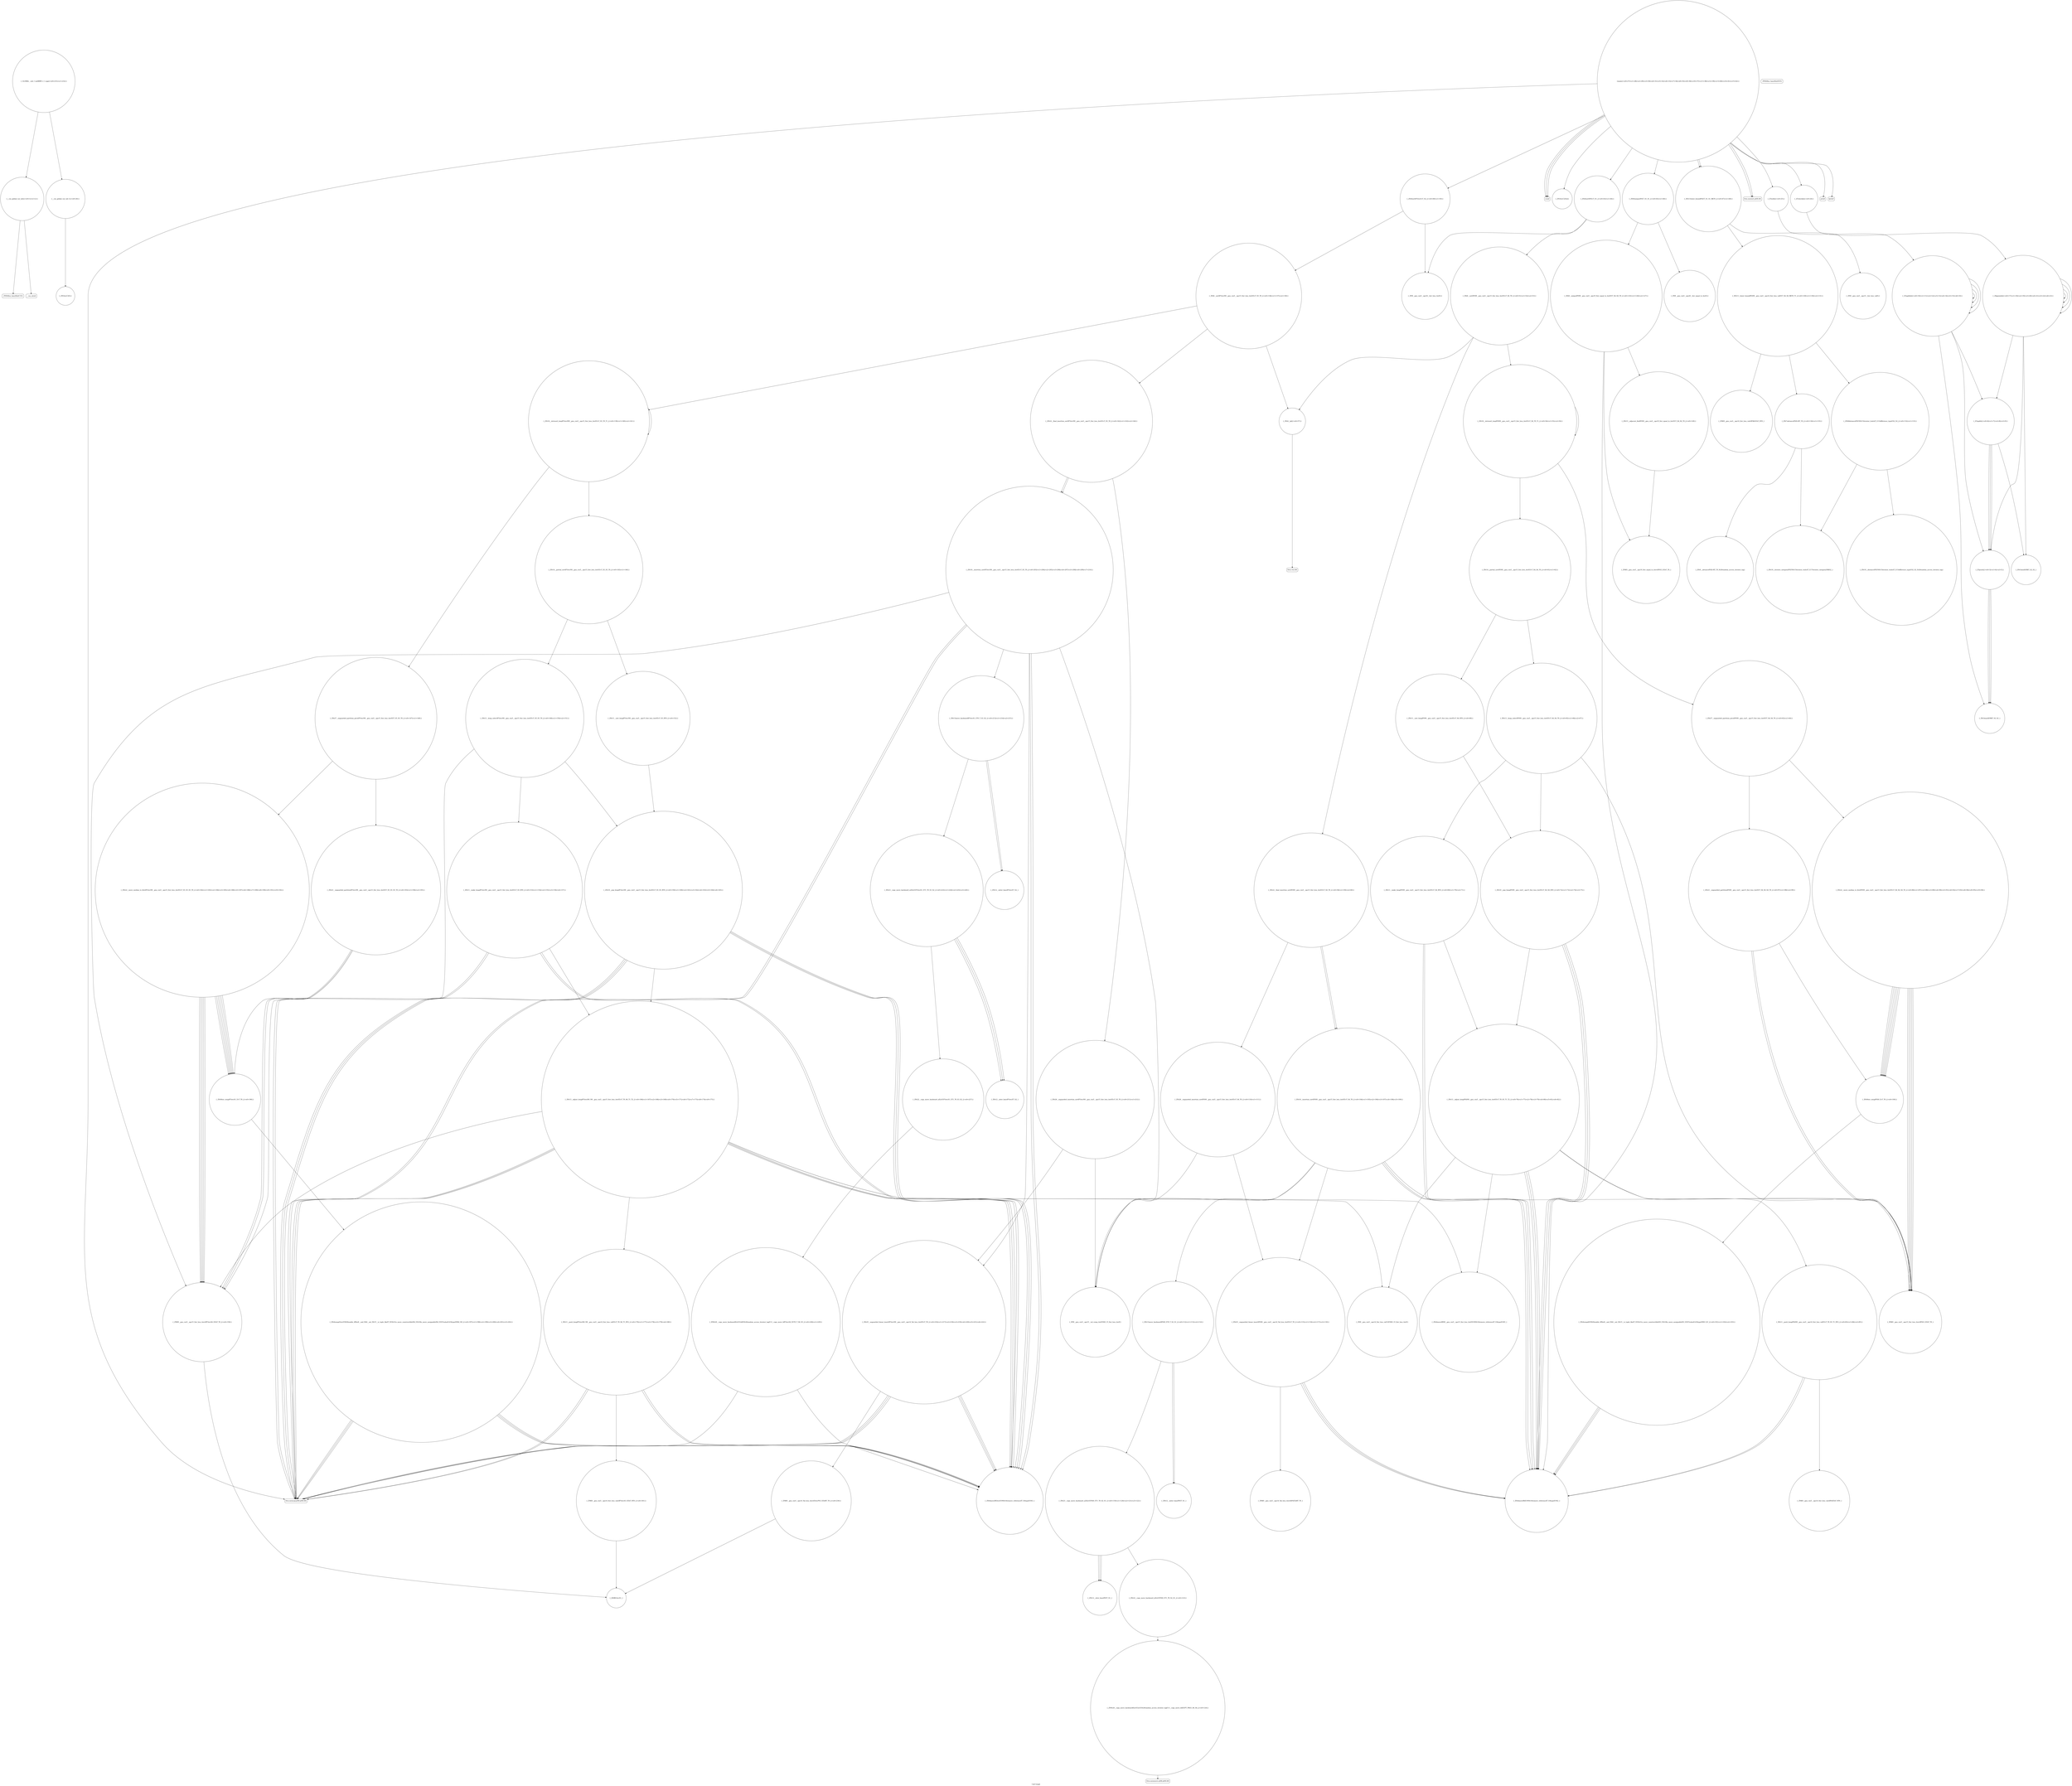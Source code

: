 digraph "Call Graph" {
	label="Call Graph";

	Node0x5607b330b2c0 [shape=record,shape=circle,label="{__cxx_global_var_init|{<s0>1|<s1>2}}"];
	Node0x5607b330b2c0:s0 -> Node0x5607b330b3a0[color=black];
	Node0x5607b330b2c0:s1 -> Node0x5607b36536e0[color=black];
	Node0x5607b3657280 [shape=record,shape=circle,label="{_ZSt4swapI3recENSt9enable_ifIXsr6__and_ISt6__not_ISt15__is_tuple_likeIT_EESt21is_move_constructibleIS4_ESt18is_move_assignableIS4_EEE5valueEvE4typeERS4_SD_|{<s0>197|<s1>198|<s2>199|<s3>200|<s4>201|<s5>202}}"];
	Node0x5607b3657280:s0 -> Node0x5607b3656e80[color=black];
	Node0x5607b3657280:s1 -> Node0x5607b3653de0[color=black];
	Node0x5607b3657280:s2 -> Node0x5607b3656e80[color=black];
	Node0x5607b3657280:s3 -> Node0x5607b3653de0[color=black];
	Node0x5607b3657280:s4 -> Node0x5607b3656e80[color=black];
	Node0x5607b3657280:s5 -> Node0x5607b3653de0[color=black];
	Node0x5607b36538e0 [shape=record,shape=circle,label="{_ZSt3minIiERKT_S2_S2_}"];
	Node0x5607b3654de0 [shape=record,shape=circle,label="{_ZSt22__copy_move_backward_aILb1EP3recS1_ET1_T0_S3_S2_|{<s0>227}}"];
	Node0x5607b3654de0:s0 -> Node0x5607b3654ee0[color=black];
	Node0x5607b3653c60 [shape=record,shape=circle,label="{main|{<s0>27|<s1>28|<s2>29|<s3>30|<s4>31|<s5>32|<s6>33|<s7>34|<s8>35|<s9>36|<s10>37|<s11>38|<s12>39|<s13>40|<s14>41|<s15>42}}"];
	Node0x5607b3653c60:s0 -> Node0x5607b3653ce0[color=black];
	Node0x5607b3653c60:s1 -> Node0x5607b3653ce0[color=black];
	Node0x5607b3653c60:s2 -> Node0x5607b3653ce0[color=black];
	Node0x5607b3653c60:s3 -> Node0x5607b3653d60[color=black];
	Node0x5607b3653c60:s4 -> Node0x5607b3653de0[color=black];
	Node0x5607b3653c60:s5 -> Node0x5607b3653e60[color=black];
	Node0x5607b3653c60:s6 -> Node0x5607b3653ee0[color=black];
	Node0x5607b3653c60:s7 -> Node0x5607b3653f60[color=black];
	Node0x5607b3653c60:s8 -> Node0x5607b3653f60[color=black];
	Node0x5607b3653c60:s9 -> Node0x5607b3653fe0[color=black];
	Node0x5607b3653c60:s10 -> Node0x5607b3653fe0[color=black];
	Node0x5607b3653c60:s11 -> Node0x5607b3654060[color=black];
	Node0x5607b3653c60:s12 -> Node0x5607b3653a60[color=black];
	Node0x5607b3653c60:s13 -> Node0x5607b3653ae0[color=black];
	Node0x5607b3653c60:s14 -> Node0x5607b36540e0[color=black];
	Node0x5607b3653c60:s15 -> Node0x5607b3654160[color=black];
	Node0x5607b3653fe0 [shape=record,shape=Mrecord,label="{llvm.memset.p0i8.i64}"];
	Node0x5607b3654360 [shape=record,shape=circle,label="{_ZSt4__lgl|{<s0>57}}"];
	Node0x5607b3654360:s0 -> Node0x5607b3654ce0[color=black];
	Node0x5607b36546e0 [shape=record,shape=circle,label="{_ZNK9__gnu_cxx5__ops15_Iter_less_iterclIPiS3_EEbT_T0_}"];
	Node0x5607b3654a60 [shape=record,shape=circle,label="{_ZNK9__gnu_cxx5__ops14_Iter_less_valclIPiiEEbT_RT0_}"];
	Node0x5607b3655e00 [shape=record,shape=circle,label="{_ZSt26__unguarded_insertion_sortIPiN9__gnu_cxx5__ops15_Iter_less_iterEEvT_S4_T0_|{<s0>110|<s1>111}}"];
	Node0x5607b3655e00:s0 -> Node0x5607b3655f80[color=black];
	Node0x5607b3655e00:s1 -> Node0x5607b3655f00[color=black];
	Node0x5607b3656180 [shape=record,shape=circle,label="{_ZSt12__niter_baseIPiET_S1_}"];
	Node0x5607b3656500 [shape=record,shape=circle,label="{_ZNK9__gnu_cxx5__ops19_Iter_equal_to_iterclIPiS3_EEbT_T0_}"];
	Node0x5607b3656880 [shape=record,shape=circle,label="{_ZSt19__iterator_categoryIPiENSt15iterator_traitsIT_E17iterator_categoryERKS2_}"];
	Node0x5607b3656c00 [shape=record,shape=circle,label="{_ZSt13__heap_selectIP3recN9__gnu_cxx5__ops15_Iter_less_iterEEvT_S5_S5_T0_|{<s0>149|<s1>150|<s2>151}}"];
	Node0x5607b3656c00:s0 -> Node0x5607b3656d00[color=black];
	Node0x5607b3656c00:s1 -> Node0x5607b3656d80[color=black];
	Node0x5607b3656c00:s2 -> Node0x5607b3656e00[color=black];
	Node0x5607b3656f80 [shape=record,shape=circle,label="{_ZSt11__push_heapIP3reclS0_N9__gnu_cxx5__ops14_Iter_less_valEEvT_T0_S6_T1_RT2_|{<s0>176|<s1>177|<s2>178|<s3>179|<s4>180}}"];
	Node0x5607b3656f80:s0 -> Node0x5607b3657000[color=black];
	Node0x5607b3656f80:s1 -> Node0x5607b3656e80[color=black];
	Node0x5607b3656f80:s2 -> Node0x5607b3653de0[color=black];
	Node0x5607b3656f80:s3 -> Node0x5607b3656e80[color=black];
	Node0x5607b3656f80:s4 -> Node0x5607b3653de0[color=black];
	Node0x5607b330b3a0 [shape=record,shape=Mrecord,label="{_ZNSt8ios_base4InitC1Ev}"];
	Node0x5607b3657300 [shape=record,shape=circle,label="{_ZSt16__insertion_sortIP3recN9__gnu_cxx5__ops15_Iter_less_iterEEvT_S5_T0_|{<s0>203|<s1>204|<s2>205|<s3>206|<s4>207|<s5>208|<s6>209|<s7>210}}"];
	Node0x5607b3657300:s0 -> Node0x5607b3656d80[color=black];
	Node0x5607b3657300:s1 -> Node0x5607b3656e80[color=black];
	Node0x5607b3657300:s2 -> Node0x5607b3653de0[color=black];
	Node0x5607b3657300:s3 -> Node0x5607b3657400[color=black];
	Node0x5607b3657300:s4 -> Node0x5607b3656e80[color=black];
	Node0x5607b3657300:s5 -> Node0x5607b3653de0[color=black];
	Node0x5607b3657300:s6 -> Node0x5607b3655f80[color=black];
	Node0x5607b3657300:s7 -> Node0x5607b3657480[color=black];
	Node0x5607b3653960 [shape=record,shape=circle,label="{_Z3updiiiiii|{<s0>10|<s1>11|<s2>12|<s3>13|<s4>14|<s5>15|<s6>16}}"];
	Node0x5607b3653960:s0 -> Node0x5607b36537e0[color=black];
	Node0x5607b3653960:s1 -> Node0x5607b3653760[color=black];
	Node0x5607b3653960:s2 -> Node0x5607b3653960[color=black];
	Node0x5607b3653960:s3 -> Node0x5607b3653960[color=black];
	Node0x5607b3653960:s4 -> Node0x5607b3653960[color=black];
	Node0x5607b3653960:s5 -> Node0x5607b3653960[color=black];
	Node0x5607b3653960:s6 -> Node0x5607b3653860[color=black];
	Node0x5607b3654e60 [shape=record,shape=circle,label="{_ZSt12__niter_baseIP3recET_S2_}"];
	Node0x5607b3653ce0 [shape=record,shape=Mrecord,label="{scanf}"];
	Node0x5607b3654060 [shape=record,shape=circle,label="{_ZSt4sortIP3recEvT_S2_|{<s0>49|<s1>50}}"];
	Node0x5607b3654060:s0 -> Node0x5607b3654260[color=black];
	Node0x5607b3654060:s1 -> Node0x5607b3656980[color=black];
	Node0x5607b36543e0 [shape=record,shape=circle,label="{_ZSt22__final_insertion_sortIPiN9__gnu_cxx5__ops15_Iter_less_iterEEvT_S4_T0_|{<s0>58|<s1>59|<s2>60}}"];
	Node0x5607b36543e0:s0 -> Node0x5607b3655d80[color=black];
	Node0x5607b36543e0:s1 -> Node0x5607b3655e00[color=black];
	Node0x5607b36543e0:s2 -> Node0x5607b3655d80[color=black];
	Node0x5607b3654760 [shape=record,shape=circle,label="{_ZSt10__pop_heapIPiN9__gnu_cxx5__ops15_Iter_less_iterEEvT_S4_S4_RT0_|{<s0>72|<s1>73|<s2>74|<s3>75}}"];
	Node0x5607b3654760:s0 -> Node0x5607b36547e0[color=black];
	Node0x5607b3654760:s1 -> Node0x5607b36547e0[color=black];
	Node0x5607b3654760:s2 -> Node0x5607b36547e0[color=black];
	Node0x5607b3654760:s3 -> Node0x5607b3654860[color=black];
	Node0x5607b3654ae0 [shape=record,shape=circle,label="{_ZSt22__move_median_to_firstIPiN9__gnu_cxx5__ops15_Iter_less_iterEEvT_S4_S4_S4_T0_|{<s0>86|<s1>87|<s2>88|<s3>89|<s4>90|<s5>91|<s6>92|<s7>93|<s8>94|<s9>95|<s10>96}}"];
	Node0x5607b3654ae0:s0 -> Node0x5607b36546e0[color=black];
	Node0x5607b3654ae0:s1 -> Node0x5607b36546e0[color=black];
	Node0x5607b3654ae0:s2 -> Node0x5607b3654be0[color=black];
	Node0x5607b3654ae0:s3 -> Node0x5607b36546e0[color=black];
	Node0x5607b3654ae0:s4 -> Node0x5607b3654be0[color=black];
	Node0x5607b3654ae0:s5 -> Node0x5607b3654be0[color=black];
	Node0x5607b3654ae0:s6 -> Node0x5607b36546e0[color=black];
	Node0x5607b3654ae0:s7 -> Node0x5607b3654be0[color=black];
	Node0x5607b3654ae0:s8 -> Node0x5607b36546e0[color=black];
	Node0x5607b3654ae0:s9 -> Node0x5607b3654be0[color=black];
	Node0x5607b3654ae0:s10 -> Node0x5607b3654be0[color=black];
	Node0x5607b3655e80 [shape=record,shape=circle,label="{_ZSt13move_backwardIPiS0_ET0_T_S2_S1_|{<s0>112|<s1>113|<s2>114}}"];
	Node0x5607b3655e80:s0 -> Node0x5607b3656080[color=black];
	Node0x5607b3655e80:s1 -> Node0x5607b3656080[color=black];
	Node0x5607b3655e80:s2 -> Node0x5607b3656000[color=black];
	Node0x5607b3656200 [shape=record,shape=circle,label="{_ZNSt20__copy_move_backwardILb1ELb1ESt26random_access_iterator_tagE13__copy_move_bIiEEPT_PKS3_S6_S4_|{<s0>124}}"];
	Node0x5607b3656200:s0 -> Node0x5607b3656280[color=black];
	Node0x5607b3656580 [shape=record,shape=circle,label="{_ZSt13__lower_boundIPiiN9__gnu_cxx5__ops14_Iter_less_valEET_S4_S4_RKT0_T1_|{<s0>129|<s1>130|<s2>131}}"];
	Node0x5607b3656580:s0 -> Node0x5607b3656680[color=black];
	Node0x5607b3656580:s1 -> Node0x5607b3656700[color=black];
	Node0x5607b3656580:s2 -> Node0x5607b3656780[color=black];
	Node0x5607b3656900 [shape=record,shape=circle,label="{_ZSt9__advanceIPilEvRT_T0_St26random_access_iterator_tag}"];
	Node0x5607b3656c80 [shape=record,shape=circle,label="{_ZSt11__sort_heapIP3recN9__gnu_cxx5__ops15_Iter_less_iterEEvT_S5_RT0_|{<s0>152}}"];
	Node0x5607b3656c80:s0 -> Node0x5607b3656e00[color=black];
	Node0x5607b3657000 [shape=record,shape=circle,label="{_ZNK9__gnu_cxx5__ops14_Iter_less_valclIP3recS3_EEbT_RT0_|{<s0>181}}"];
	Node0x5607b3657000:s0 -> Node0x5607b3657080[color=black];
	Node0x5607b3653660 [shape=record,shape=Mrecord,label="{_ZNSt8ios_base4InitD1Ev}"];
	Node0x5607b3657380 [shape=record,shape=circle,label="{_ZSt26__unguarded_insertion_sortIP3recN9__gnu_cxx5__ops15_Iter_less_iterEEvT_S5_T0_|{<s0>211|<s1>212}}"];
	Node0x5607b3657380:s0 -> Node0x5607b3655f80[color=black];
	Node0x5607b3657380:s1 -> Node0x5607b3657480[color=black];
	Node0x5607b36539e0 [shape=record,shape=circle,label="{_Z4gminiiiii|{<s0>17|<s1>18|<s2>19|<s3>20|<s4>21|<s5>22|<s6>23}}"];
	Node0x5607b36539e0:s0 -> Node0x5607b3653860[color=black];
	Node0x5607b36539e0:s1 -> Node0x5607b3653760[color=black];
	Node0x5607b36539e0:s2 -> Node0x5607b36539e0[color=black];
	Node0x5607b36539e0:s3 -> Node0x5607b36539e0[color=black];
	Node0x5607b36539e0:s4 -> Node0x5607b36539e0[color=black];
	Node0x5607b36539e0:s5 -> Node0x5607b36539e0[color=black];
	Node0x5607b36539e0:s6 -> Node0x5607b36538e0[color=black];
	Node0x5607b3654ee0 [shape=record,shape=circle,label="{_ZNSt20__copy_move_backwardILb1ELb0ESt26random_access_iterator_tagE13__copy_move_bIP3recS4_EET0_T_S6_S5_|{<s0>228|<s1>229}}"];
	Node0x5607b3654ee0:s0 -> Node0x5607b3656e80[color=black];
	Node0x5607b3654ee0:s1 -> Node0x5607b3653de0[color=black];
	Node0x5607b3653d60 [shape=record,shape=circle,label="{_ZN3recC2Eiiii}"];
	Node0x5607b36540e0 [shape=record,shape=Mrecord,label="{printf}"];
	Node0x5607b3654460 [shape=record,shape=circle,label="{_ZSt14__partial_sortIPiN9__gnu_cxx5__ops15_Iter_less_iterEEvT_S4_S4_T0_|{<s0>61|<s1>62}}"];
	Node0x5607b3654460:s0 -> Node0x5607b3654560[color=black];
	Node0x5607b3654460:s1 -> Node0x5607b36545e0[color=black];
	Node0x5607b36547e0 [shape=record,shape=circle,label="{_ZSt4moveIRiEONSt16remove_referenceIT_E4typeEOS2_}"];
	Node0x5607b3654b60 [shape=record,shape=circle,label="{_ZSt21__unguarded_partitionIPiN9__gnu_cxx5__ops15_Iter_less_iterEET_S4_S4_S4_T0_|{<s0>97|<s1>98|<s2>99}}"];
	Node0x5607b3654b60:s0 -> Node0x5607b36546e0[color=black];
	Node0x5607b3654b60:s1 -> Node0x5607b36546e0[color=black];
	Node0x5607b3654b60:s2 -> Node0x5607b3654be0[color=black];
	Node0x5607b3655f00 [shape=record,shape=circle,label="{_ZSt25__unguarded_linear_insertIPiN9__gnu_cxx5__ops14_Val_less_iterEEvT_T0_|{<s0>115|<s1>116|<s2>117|<s3>118}}"];
	Node0x5607b3655f00:s0 -> Node0x5607b36547e0[color=black];
	Node0x5607b3655f00:s1 -> Node0x5607b3656300[color=black];
	Node0x5607b3655f00:s2 -> Node0x5607b36547e0[color=black];
	Node0x5607b3655f00:s3 -> Node0x5607b36547e0[color=black];
	Node0x5607b3656280 [shape=record,shape=Mrecord,label="{llvm.memmove.p0i8.p0i8.i64}"];
	Node0x5607b3656600 [shape=record,shape=circle,label="{_ZN9__gnu_cxx5__ops15__iter_less_valEv}"];
	Node0x5607b3656980 [shape=record,shape=circle,label="{_ZSt6__sortIP3recN9__gnu_cxx5__ops15_Iter_less_iterEEvT_S5_T0_|{<s0>136|<s1>137|<s2>138}}"];
	Node0x5607b3656980:s0 -> Node0x5607b3654360[color=black];
	Node0x5607b3656980:s1 -> Node0x5607b3656a00[color=black];
	Node0x5607b3656980:s2 -> Node0x5607b3656a80[color=black];
	Node0x5607b3656d00 [shape=record,shape=circle,label="{_ZSt11__make_heapIP3recN9__gnu_cxx5__ops15_Iter_less_iterEEvT_S5_RT0_|{<s0>153|<s1>154|<s2>155|<s3>156|<s4>157}}"];
	Node0x5607b3656d00:s0 -> Node0x5607b3656e80[color=black];
	Node0x5607b3656d00:s1 -> Node0x5607b3653de0[color=black];
	Node0x5607b3656d00:s2 -> Node0x5607b3656e80[color=black];
	Node0x5607b3656d00:s3 -> Node0x5607b3653de0[color=black];
	Node0x5607b3656d00:s4 -> Node0x5607b3656f00[color=black];
	Node0x5607b3657080 [shape=record,shape=circle,label="{_ZltRK3recS1_}"];
	Node0x5607b36536e0 [shape=record,shape=Mrecord,label="{__cxa_atexit}"];
	Node0x5607b3657400 [shape=record,shape=circle,label="{_ZSt13move_backwardIP3recS1_ET0_T_S3_S2_|{<s0>213|<s1>214|<s2>215}}"];
	Node0x5607b3657400:s0 -> Node0x5607b3654d60[color=black];
	Node0x5607b3657400:s1 -> Node0x5607b3654d60[color=black];
	Node0x5607b3657400:s2 -> Node0x5607b3657500[color=black];
	Node0x5607b3653a60 [shape=record,shape=circle,label="{_Z5checkiii|{<s0>24}}"];
	Node0x5607b3653a60:s0 -> Node0x5607b36539e0[color=black];
	Node0x5607b3654f60 [shape=record,shape=circle,label="{_ZNK9__gnu_cxx5__ops14_Val_less_iterclI3recPS3_EEbRT_T0_|{<s0>230}}"];
	Node0x5607b3654f60:s0 -> Node0x5607b3657080[color=black];
	Node0x5607b3653de0 [shape=record,shape=Mrecord,label="{llvm.memcpy.p0i8.p0i8.i64}"];
	Node0x5607b3654160 [shape=record,shape=Mrecord,label="{fprintf}"];
	Node0x5607b36544e0 [shape=record,shape=circle,label="{_ZSt27__unguarded_partition_pivotIPiN9__gnu_cxx5__ops15_Iter_less_iterEET_S4_S4_T0_|{<s0>63|<s1>64}}"];
	Node0x5607b36544e0:s0 -> Node0x5607b3654ae0[color=black];
	Node0x5607b36544e0:s1 -> Node0x5607b3654b60[color=black];
	Node0x5607b3654860 [shape=record,shape=circle,label="{_ZSt13__adjust_heapIPiliN9__gnu_cxx5__ops15_Iter_less_iterEEvT_T0_S5_T1_T2_|{<s0>76|<s1>77|<s2>78|<s3>79|<s4>80|<s5>81|<s6>82}}"];
	Node0x5607b3654860:s0 -> Node0x5607b36546e0[color=black];
	Node0x5607b3654860:s1 -> Node0x5607b36547e0[color=black];
	Node0x5607b3654860:s2 -> Node0x5607b36547e0[color=black];
	Node0x5607b3654860:s3 -> Node0x5607b36548e0[color=black];
	Node0x5607b3654860:s4 -> Node0x5607b3654960[color=black];
	Node0x5607b3654860:s5 -> Node0x5607b36547e0[color=black];
	Node0x5607b3654860:s6 -> Node0x5607b36549e0[color=black];
	Node0x5607b3654be0 [shape=record,shape=circle,label="{_ZSt9iter_swapIPiS0_EvT_T0_|{<s0>100}}"];
	Node0x5607b3654be0:s0 -> Node0x5607b3654c60[color=black];
	Node0x5607b3655f80 [shape=record,shape=circle,label="{_ZN9__gnu_cxx5__ops15__val_comp_iterENS0_15_Iter_less_iterE}"];
	Node0x5607b3656300 [shape=record,shape=circle,label="{_ZNK9__gnu_cxx5__ops14_Val_less_iterclIiPiEEbRT_T0_}"];
	Node0x5607b3656680 [shape=record,shape=circle,label="{_ZSt8distanceIPiENSt15iterator_traitsIT_E15difference_typeES2_S2_|{<s0>132|<s1>133}}"];
	Node0x5607b3656680:s0 -> Node0x5607b3656880[color=black];
	Node0x5607b3656680:s1 -> Node0x5607b3656800[color=black];
	Node0x5607b3656a00 [shape=record,shape=circle,label="{_ZSt16__introsort_loopIP3reclN9__gnu_cxx5__ops15_Iter_less_iterEEvT_S5_T0_T1_|{<s0>139|<s1>140|<s2>141}}"];
	Node0x5607b3656a00:s0 -> Node0x5607b3656b00[color=black];
	Node0x5607b3656a00:s1 -> Node0x5607b3656b80[color=black];
	Node0x5607b3656a00:s2 -> Node0x5607b3656a00[color=black];
	Node0x5607b3656d80 [shape=record,shape=circle,label="{_ZNK9__gnu_cxx5__ops15_Iter_less_iterclIP3recS4_EEbT_T0_|{<s0>158}}"];
	Node0x5607b3656d80:s0 -> Node0x5607b3657080[color=black];
	Node0x5607b3657100 [shape=record,shape=circle,label="{_ZSt22__move_median_to_firstIP3recN9__gnu_cxx5__ops15_Iter_less_iterEEvT_S5_S5_S5_T0_|{<s0>182|<s1>183|<s2>184|<s3>185|<s4>186|<s5>187|<s6>188|<s7>189|<s8>190|<s9>191|<s10>192}}"];
	Node0x5607b3657100:s0 -> Node0x5607b3656d80[color=black];
	Node0x5607b3657100:s1 -> Node0x5607b3656d80[color=black];
	Node0x5607b3657100:s2 -> Node0x5607b3657200[color=black];
	Node0x5607b3657100:s3 -> Node0x5607b3656d80[color=black];
	Node0x5607b3657100:s4 -> Node0x5607b3657200[color=black];
	Node0x5607b3657100:s5 -> Node0x5607b3657200[color=black];
	Node0x5607b3657100:s6 -> Node0x5607b3656d80[color=black];
	Node0x5607b3657100:s7 -> Node0x5607b3657200[color=black];
	Node0x5607b3657100:s8 -> Node0x5607b3656d80[color=black];
	Node0x5607b3657100:s9 -> Node0x5607b3657200[color=black];
	Node0x5607b3657100:s10 -> Node0x5607b3657200[color=black];
	Node0x5607b3653760 [shape=record,shape=circle,label="{_Z3pusiii|{<s0>3|<s1>4|<s2>5}}"];
	Node0x5607b3653760:s0 -> Node0x5607b36537e0[color=black];
	Node0x5607b3653760:s1 -> Node0x5607b36537e0[color=black];
	Node0x5607b3653760:s2 -> Node0x5607b36537e0[color=black];
	Node0x5607b3657480 [shape=record,shape=circle,label="{_ZSt25__unguarded_linear_insertIP3recN9__gnu_cxx5__ops14_Val_less_iterEEvT_T0_|{<s0>216|<s1>217|<s2>218|<s3>219|<s4>220|<s5>221|<s6>222}}"];
	Node0x5607b3657480:s0 -> Node0x5607b3656e80[color=black];
	Node0x5607b3657480:s1 -> Node0x5607b3653de0[color=black];
	Node0x5607b3657480:s2 -> Node0x5607b3654f60[color=black];
	Node0x5607b3657480:s3 -> Node0x5607b3656e80[color=black];
	Node0x5607b3657480:s4 -> Node0x5607b3653de0[color=black];
	Node0x5607b3657480:s5 -> Node0x5607b3656e80[color=black];
	Node0x5607b3657480:s6 -> Node0x5607b3653de0[color=black];
	Node0x5607b3653ae0 [shape=record,shape=circle,label="{_Z3soliii|{<s0>25}}"];
	Node0x5607b3653ae0:s0 -> Node0x5607b3653960[color=black];
	Node0x5607b3654fe0 [shape=record,shape=circle,label="{_GLOBAL__sub_I_wyl8899_2_1.cpp|{<s0>231|<s1>232}}"];
	Node0x5607b3654fe0:s0 -> Node0x5607b330b2c0[color=black];
	Node0x5607b3654fe0:s1 -> Node0x5607b3653b60[color=black];
	Node0x5607b3653e60 [shape=record,shape=circle,label="{_ZSt4sortIPiEvT_S1_|{<s0>43|<s1>44}}"];
	Node0x5607b3653e60:s0 -> Node0x5607b3654260[color=black];
	Node0x5607b3653e60:s1 -> Node0x5607b36541e0[color=black];
	Node0x5607b36541e0 [shape=record,shape=circle,label="{_ZSt6__sortIPiN9__gnu_cxx5__ops15_Iter_less_iterEEvT_S4_T0_|{<s0>51|<s1>52|<s2>53}}"];
	Node0x5607b36541e0:s0 -> Node0x5607b3654360[color=black];
	Node0x5607b36541e0:s1 -> Node0x5607b36542e0[color=black];
	Node0x5607b36541e0:s2 -> Node0x5607b36543e0[color=black];
	Node0x5607b3654560 [shape=record,shape=circle,label="{_ZSt13__heap_selectIPiN9__gnu_cxx5__ops15_Iter_less_iterEEvT_S4_S4_T0_|{<s0>65|<s1>66|<s2>67}}"];
	Node0x5607b3654560:s0 -> Node0x5607b3654660[color=black];
	Node0x5607b3654560:s1 -> Node0x5607b36546e0[color=black];
	Node0x5607b3654560:s2 -> Node0x5607b3654760[color=black];
	Node0x5607b36548e0 [shape=record,shape=circle,label="{_ZSt4moveIRN9__gnu_cxx5__ops15_Iter_less_iterEEONSt16remove_referenceIT_E4typeEOS5_}"];
	Node0x5607b3654c60 [shape=record,shape=circle,label="{_ZSt4swapIiENSt9enable_ifIXsr6__and_ISt6__not_ISt15__is_tuple_likeIT_EESt21is_move_constructibleIS3_ESt18is_move_assignableIS3_EEE5valueEvE4typeERS3_SC_|{<s0>101|<s1>102|<s2>103}}"];
	Node0x5607b3654c60:s0 -> Node0x5607b36547e0[color=black];
	Node0x5607b3654c60:s1 -> Node0x5607b36547e0[color=black];
	Node0x5607b3654c60:s2 -> Node0x5607b36547e0[color=black];
	Node0x5607b3656000 [shape=record,shape=circle,label="{_ZSt23__copy_move_backward_a2ILb1EPiS0_ET1_T0_S2_S1_|{<s0>119|<s1>120|<s2>121|<s3>122}}"];
	Node0x5607b3656000:s0 -> Node0x5607b3656180[color=black];
	Node0x5607b3656000:s1 -> Node0x5607b3656180[color=black];
	Node0x5607b3656000:s2 -> Node0x5607b3656180[color=black];
	Node0x5607b3656000:s3 -> Node0x5607b3656100[color=black];
	Node0x5607b3656380 [shape=record,shape=circle,label="{_ZSt8__uniqueIPiN9__gnu_cxx5__ops19_Iter_equal_to_iterEET_S4_S4_T0_|{<s0>125|<s1>126|<s2>127}}"];
	Node0x5607b3656380:s0 -> Node0x5607b3656480[color=black];
	Node0x5607b3656380:s1 -> Node0x5607b3656500[color=black];
	Node0x5607b3656380:s2 -> Node0x5607b36547e0[color=black];
	Node0x5607b3656700 [shape=record,shape=circle,label="{_ZSt7advanceIPilEvRT_T0_|{<s0>134|<s1>135}}"];
	Node0x5607b3656700:s0 -> Node0x5607b3656880[color=black];
	Node0x5607b3656700:s1 -> Node0x5607b3656900[color=black];
	Node0x5607b3656a80 [shape=record,shape=circle,label="{_ZSt22__final_insertion_sortIP3recN9__gnu_cxx5__ops15_Iter_less_iterEEvT_S5_T0_|{<s0>142|<s1>143|<s2>144}}"];
	Node0x5607b3656a80:s0 -> Node0x5607b3657300[color=black];
	Node0x5607b3656a80:s1 -> Node0x5607b3657380[color=black];
	Node0x5607b3656a80:s2 -> Node0x5607b3657300[color=black];
	Node0x5607b3656e00 [shape=record,shape=circle,label="{_ZSt10__pop_heapIP3recN9__gnu_cxx5__ops15_Iter_less_iterEEvT_S5_S5_RT0_|{<s0>159|<s1>160|<s2>161|<s3>162|<s4>163|<s5>164|<s6>165}}"];
	Node0x5607b3656e00:s0 -> Node0x5607b3656e80[color=black];
	Node0x5607b3656e00:s1 -> Node0x5607b3653de0[color=black];
	Node0x5607b3656e00:s2 -> Node0x5607b3656e80[color=black];
	Node0x5607b3656e00:s3 -> Node0x5607b3653de0[color=black];
	Node0x5607b3656e00:s4 -> Node0x5607b3656e80[color=black];
	Node0x5607b3656e00:s5 -> Node0x5607b3653de0[color=black];
	Node0x5607b3656e00:s6 -> Node0x5607b3656f00[color=black];
	Node0x5607b3657180 [shape=record,shape=circle,label="{_ZSt21__unguarded_partitionIP3recN9__gnu_cxx5__ops15_Iter_less_iterEET_S5_S5_S5_T0_|{<s0>193|<s1>194|<s2>195}}"];
	Node0x5607b3657180:s0 -> Node0x5607b3656d80[color=black];
	Node0x5607b3657180:s1 -> Node0x5607b3656d80[color=black];
	Node0x5607b3657180:s2 -> Node0x5607b3657200[color=black];
	Node0x5607b36537e0 [shape=record,shape=circle,label="{_ZSt3maxIiERKT_S2_S2_}"];
	Node0x5607b3657500 [shape=record,shape=circle,label="{_ZSt23__copy_move_backward_a2ILb1EP3recS1_ET1_T0_S3_S2_|{<s0>223|<s1>224|<s2>225|<s3>226}}"];
	Node0x5607b3657500:s0 -> Node0x5607b3654e60[color=black];
	Node0x5607b3657500:s1 -> Node0x5607b3654e60[color=black];
	Node0x5607b3657500:s2 -> Node0x5607b3654e60[color=black];
	Node0x5607b3657500:s3 -> Node0x5607b3654de0[color=black];
	Node0x5607b3653b60 [shape=record,shape=circle,label="{__cxx_global_var_init.1|{<s0>26}}"];
	Node0x5607b3653b60:s0 -> Node0x5607b3653be0[color=black];
	Node0x5607b3653ee0 [shape=record,shape=circle,label="{_ZSt6uniqueIPiET_S1_S1_|{<s0>45|<s1>46}}"];
	Node0x5607b3653ee0:s0 -> Node0x5607b3656400[color=black];
	Node0x5607b3653ee0:s1 -> Node0x5607b3656380[color=black];
	Node0x5607b3654260 [shape=record,shape=circle,label="{_ZN9__gnu_cxx5__ops16__iter_less_iterEv}"];
	Node0x5607b36545e0 [shape=record,shape=circle,label="{_ZSt11__sort_heapIPiN9__gnu_cxx5__ops15_Iter_less_iterEEvT_S4_RT0_|{<s0>68}}"];
	Node0x5607b36545e0:s0 -> Node0x5607b3654760[color=black];
	Node0x5607b3654960 [shape=record,shape=circle,label="{_ZN9__gnu_cxx5__ops14_Iter_less_valC2ENS0_15_Iter_less_iterE}"];
	Node0x5607b3654ce0 [shape=record,shape=Mrecord,label="{llvm.ctlz.i64}"];
	Node0x5607b3656080 [shape=record,shape=circle,label="{_ZSt12__miter_baseIPiET_S1_}"];
	Node0x5607b3656400 [shape=record,shape=circle,label="{_ZN9__gnu_cxx5__ops20__iter_equal_to_iterEv}"];
	Node0x5607b3656780 [shape=record,shape=circle,label="{_ZNK9__gnu_cxx5__ops14_Iter_less_valclIPiKiEEbT_RT0_}"];
	Node0x5607b3656b00 [shape=record,shape=circle,label="{_ZSt14__partial_sortIP3recN9__gnu_cxx5__ops15_Iter_less_iterEEvT_S5_S5_T0_|{<s0>145|<s1>146}}"];
	Node0x5607b3656b00:s0 -> Node0x5607b3656c00[color=black];
	Node0x5607b3656b00:s1 -> Node0x5607b3656c80[color=black];
	Node0x5607b3656e80 [shape=record,shape=circle,label="{_ZSt4moveIR3recEONSt16remove_referenceIT_E4typeEOS3_}"];
	Node0x5607b3657200 [shape=record,shape=circle,label="{_ZSt9iter_swapIP3recS1_EvT_T0_|{<s0>196}}"];
	Node0x5607b3657200:s0 -> Node0x5607b3657280[color=black];
	Node0x5607b3653860 [shape=record,shape=circle,label="{_Z3updiii|{<s0>6|<s1>7|<s2>8|<s3>9}}"];
	Node0x5607b3653860:s0 -> Node0x5607b3653760[color=black];
	Node0x5607b3653860:s1 -> Node0x5607b3653760[color=black];
	Node0x5607b3653860:s2 -> Node0x5607b3653760[color=black];
	Node0x5607b3653860:s3 -> Node0x5607b36538e0[color=black];
	Node0x5607b3654d60 [shape=record,shape=circle,label="{_ZSt12__miter_baseIP3recET_S2_}"];
	Node0x5607b3653be0 [shape=record,shape=circle,label="{_ZN3recC2Ev}"];
	Node0x5607b3653f60 [shape=record,shape=circle,label="{_ZSt11lower_boundIPiiET_S1_S1_RKT0_|{<s0>47|<s1>48}}"];
	Node0x5607b3653f60:s0 -> Node0x5607b3656600[color=black];
	Node0x5607b3653f60:s1 -> Node0x5607b3656580[color=black];
	Node0x5607b36542e0 [shape=record,shape=circle,label="{_ZSt16__introsort_loopIPilN9__gnu_cxx5__ops15_Iter_less_iterEEvT_S4_T0_T1_|{<s0>54|<s1>55|<s2>56}}"];
	Node0x5607b36542e0:s0 -> Node0x5607b3654460[color=black];
	Node0x5607b36542e0:s1 -> Node0x5607b36544e0[color=black];
	Node0x5607b36542e0:s2 -> Node0x5607b36542e0[color=black];
	Node0x5607b3654660 [shape=record,shape=circle,label="{_ZSt11__make_heapIPiN9__gnu_cxx5__ops15_Iter_less_iterEEvT_S4_RT0_|{<s0>69|<s1>70|<s2>71}}"];
	Node0x5607b3654660:s0 -> Node0x5607b36547e0[color=black];
	Node0x5607b3654660:s1 -> Node0x5607b36547e0[color=black];
	Node0x5607b3654660:s2 -> Node0x5607b3654860[color=black];
	Node0x5607b36549e0 [shape=record,shape=circle,label="{_ZSt11__push_heapIPiliN9__gnu_cxx5__ops14_Iter_less_valEEvT_T0_S5_T1_RT2_|{<s0>83|<s1>84|<s2>85}}"];
	Node0x5607b36549e0:s0 -> Node0x5607b3654a60[color=black];
	Node0x5607b36549e0:s1 -> Node0x5607b36547e0[color=black];
	Node0x5607b36549e0:s2 -> Node0x5607b36547e0[color=black];
	Node0x5607b3655d80 [shape=record,shape=circle,label="{_ZSt16__insertion_sortIPiN9__gnu_cxx5__ops15_Iter_less_iterEEvT_S4_T0_|{<s0>104|<s1>105|<s2>106|<s3>107|<s4>108|<s5>109}}"];
	Node0x5607b3655d80:s0 -> Node0x5607b36546e0[color=black];
	Node0x5607b3655d80:s1 -> Node0x5607b36547e0[color=black];
	Node0x5607b3655d80:s2 -> Node0x5607b3655e80[color=black];
	Node0x5607b3655d80:s3 -> Node0x5607b36547e0[color=black];
	Node0x5607b3655d80:s4 -> Node0x5607b3655f80[color=black];
	Node0x5607b3655d80:s5 -> Node0x5607b3655f00[color=black];
	Node0x5607b3656100 [shape=record,shape=circle,label="{_ZSt22__copy_move_backward_aILb1EPiS0_ET1_T0_S2_S1_|{<s0>123}}"];
	Node0x5607b3656100:s0 -> Node0x5607b3656200[color=black];
	Node0x5607b3656480 [shape=record,shape=circle,label="{_ZSt15__adjacent_findIPiN9__gnu_cxx5__ops19_Iter_equal_to_iterEET_S4_S4_T0_|{<s0>128}}"];
	Node0x5607b3656480:s0 -> Node0x5607b3656500[color=black];
	Node0x5607b3656800 [shape=record,shape=circle,label="{_ZSt10__distanceIPiENSt15iterator_traitsIT_E15difference_typeES2_S2_St26random_access_iterator_tag}"];
	Node0x5607b3656b80 [shape=record,shape=circle,label="{_ZSt27__unguarded_partition_pivotIP3recN9__gnu_cxx5__ops15_Iter_less_iterEET_S5_S5_T0_|{<s0>147|<s1>148}}"];
	Node0x5607b3656b80:s0 -> Node0x5607b3657100[color=black];
	Node0x5607b3656b80:s1 -> Node0x5607b3657180[color=black];
	Node0x5607b3656f00 [shape=record,shape=circle,label="{_ZSt13__adjust_heapIP3reclS0_N9__gnu_cxx5__ops15_Iter_less_iterEEvT_T0_S6_T1_T2_|{<s0>166|<s1>167|<s2>168|<s3>169|<s4>170|<s5>171|<s6>172|<s7>173|<s8>174|<s9>175}}"];
	Node0x5607b3656f00:s0 -> Node0x5607b3656d80[color=black];
	Node0x5607b3656f00:s1 -> Node0x5607b3656e80[color=black];
	Node0x5607b3656f00:s2 -> Node0x5607b3653de0[color=black];
	Node0x5607b3656f00:s3 -> Node0x5607b3656e80[color=black];
	Node0x5607b3656f00:s4 -> Node0x5607b3653de0[color=black];
	Node0x5607b3656f00:s5 -> Node0x5607b36548e0[color=black];
	Node0x5607b3656f00:s6 -> Node0x5607b3654960[color=black];
	Node0x5607b3656f00:s7 -> Node0x5607b3656e80[color=black];
	Node0x5607b3656f00:s8 -> Node0x5607b3653de0[color=black];
	Node0x5607b3656f00:s9 -> Node0x5607b3656f80[color=black];
}
